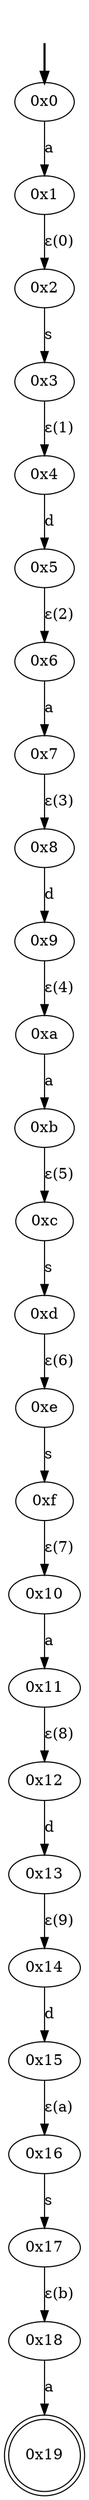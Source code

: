 digraph {
	fake [style=invisible]
	"0x0" [root=true]
	"0x1"
	"0x2"
	"0x3"
	"0x4"
	"0x5"
	"0x6"
	"0x7"
	"0x8"
	"0x9"
	"0xa"
	"0xb"
	"0xc"
	"0xd"
	"0xe"
	"0xf"
	"0x10"
	"0x11"
	"0x12"
	"0x13"
	"0x14"
	"0x15"
	"0x16"
	"0x17"
	"0x18"
	"0x19" [shape=doublecircle]
	fake -> "0x0" [style=bold]
	"0x0" -> "0x1" [label=a]
	"0x2" -> "0x3" [label=s]
	"0x1" -> "0x2" [label="ε(0)"]
	"0x4" -> "0x5" [label=d]
	"0x3" -> "0x4" [label="ε(1)"]
	"0x6" -> "0x7" [label=a]
	"0x5" -> "0x6" [label="ε(2)"]
	"0x8" -> "0x9" [label=d]
	"0x7" -> "0x8" [label="ε(3)"]
	"0xa" -> "0xb" [label=a]
	"0x9" -> "0xa" [label="ε(4)"]
	"0xc" -> "0xd" [label=s]
	"0xb" -> "0xc" [label="ε(5)"]
	"0xe" -> "0xf" [label=s]
	"0xd" -> "0xe" [label="ε(6)"]
	"0x10" -> "0x11" [label=a]
	"0xf" -> "0x10" [label="ε(7)"]
	"0x12" -> "0x13" [label=d]
	"0x11" -> "0x12" [label="ε(8)"]
	"0x14" -> "0x15" [label=d]
	"0x13" -> "0x14" [label="ε(9)"]
	"0x16" -> "0x17" [label=s]
	"0x15" -> "0x16" [label="ε(a)"]
	"0x18" -> "0x19" [label=a]
	"0x17" -> "0x18" [label="ε(b)"]
}
